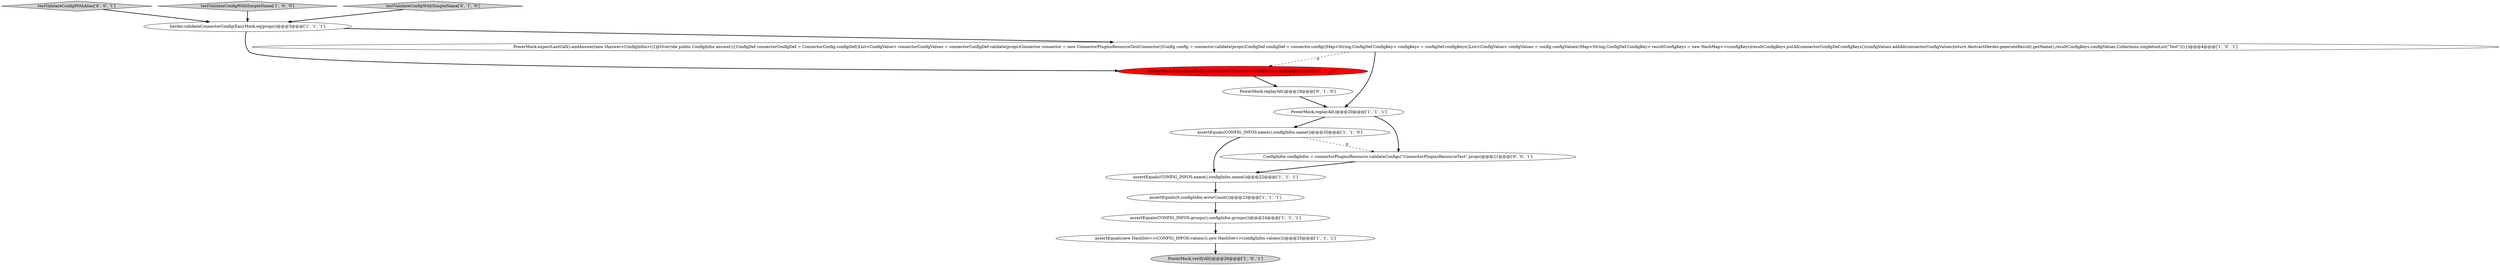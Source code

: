 digraph {
9 [style = filled, label = "PowerMock.verifyAll()@@@26@@@['1', '0', '1']", fillcolor = lightgray, shape = ellipse image = "AAA0AAABBB1BBB"];
4 [style = filled, label = "assertEquals(CONFIG_INFOS.name(),configInfos.name())@@@20@@@['1', '1', '0']", fillcolor = white, shape = ellipse image = "AAA0AAABBB1BBB"];
10 [style = filled, label = "PowerMock.replayAll()@@@18@@@['0', '1', '0']", fillcolor = white, shape = ellipse image = "AAA0AAABBB2BBB"];
2 [style = filled, label = "assertEquals(new HashSet<>(CONFIG_INFOS.values()),new HashSet<>(configInfos.values()))@@@25@@@['1', '1', '1']", fillcolor = white, shape = ellipse image = "AAA0AAABBB1BBB"];
1 [style = filled, label = "PowerMock.replayAll()@@@20@@@['1', '1', '1']", fillcolor = white, shape = ellipse image = "AAA0AAABBB1BBB"];
6 [style = filled, label = "assertEquals(CONFIG_INFOS.name(),configInfos.name())@@@22@@@['1', '1', '1']", fillcolor = white, shape = ellipse image = "AAA0AAABBB1BBB"];
11 [style = filled, label = "PowerMock.expectLastCall().andAnswer((IAnswer<ConfigInfos>)null)@@@4@@@['0', '1', '0']", fillcolor = red, shape = ellipse image = "AAA1AAABBB2BBB"];
14 [style = filled, label = "testValidateConfigWithAlias['0', '0', '1']", fillcolor = lightgray, shape = diamond image = "AAA0AAABBB3BBB"];
7 [style = filled, label = "testValidateConfigWithSimpleName['1', '0', '0']", fillcolor = lightgray, shape = diamond image = "AAA0AAABBB1BBB"];
8 [style = filled, label = "assertEquals(0,configInfos.errorCount())@@@23@@@['1', '1', '1']", fillcolor = white, shape = ellipse image = "AAA0AAABBB1BBB"];
5 [style = filled, label = "assertEquals(CONFIG_INFOS.groups(),configInfos.groups())@@@24@@@['1', '1', '1']", fillcolor = white, shape = ellipse image = "AAA0AAABBB1BBB"];
12 [style = filled, label = "testValidateConfigWithSimpleName['0', '1', '0']", fillcolor = lightgray, shape = diamond image = "AAA0AAABBB2BBB"];
0 [style = filled, label = "PowerMock.expectLastCall().andAnswer(new IAnswer<ConfigInfos>(){@Override public ConfigInfos answer(){ConfigDef connectorConfigDef = ConnectorConfig.configDef()List<ConfigValue> connectorConfigValues = connectorConfigDef.validate(props)Connector connector = new ConnectorPluginsResourceTestConnector()Config config = connector.validate(props)ConfigDef configDef = connector.config()Map<String,ConfigDef.ConfigKey> configKeys = configDef.configKeys()List<ConfigValue> configValues = config.configValues()Map<String,ConfigDef.ConfigKey> resultConfigKeys = new HashMap<>(configKeys)resultConfigKeys.putAll(connectorConfigDef.configKeys())configValues.addAll(connectorConfigValues)return AbstractHerder.generateResult(.getName(),resultConfigKeys,configValues,Collections.singletonList(\"Test\"))}})@@@4@@@['1', '0', '1']", fillcolor = white, shape = ellipse image = "AAA0AAABBB1BBB"];
3 [style = filled, label = "herder.validateConnectorConfig(EasyMock.eq(props))@@@3@@@['1', '1', '1']", fillcolor = white, shape = ellipse image = "AAA0AAABBB1BBB"];
13 [style = filled, label = "ConfigInfos configInfos = connectorPluginsResource.validateConfigs(\"ConnectorPluginsResourceTest\",props)@@@21@@@['0', '0', '1']", fillcolor = white, shape = ellipse image = "AAA0AAABBB3BBB"];
3->11 [style = bold, label=""];
14->3 [style = bold, label=""];
1->4 [style = bold, label=""];
5->2 [style = bold, label=""];
12->3 [style = bold, label=""];
0->11 [style = dashed, label="0"];
2->9 [style = bold, label=""];
13->6 [style = bold, label=""];
8->5 [style = bold, label=""];
4->13 [style = dashed, label="0"];
10->1 [style = bold, label=""];
4->6 [style = bold, label=""];
11->10 [style = bold, label=""];
0->1 [style = bold, label=""];
1->13 [style = bold, label=""];
7->3 [style = bold, label=""];
3->0 [style = bold, label=""];
6->8 [style = bold, label=""];
}
